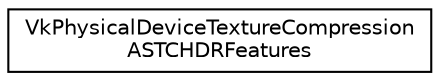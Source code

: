 digraph "Graphical Class Hierarchy"
{
 // LATEX_PDF_SIZE
  edge [fontname="Helvetica",fontsize="10",labelfontname="Helvetica",labelfontsize="10"];
  node [fontname="Helvetica",fontsize="10",shape=record];
  rankdir="LR";
  Node0 [label="VkPhysicalDeviceTextureCompression\lASTCHDRFeatures",height=0.2,width=0.4,color="black", fillcolor="white", style="filled",URL="$structVkPhysicalDeviceTextureCompressionASTCHDRFeatures.html",tooltip=" "];
}
